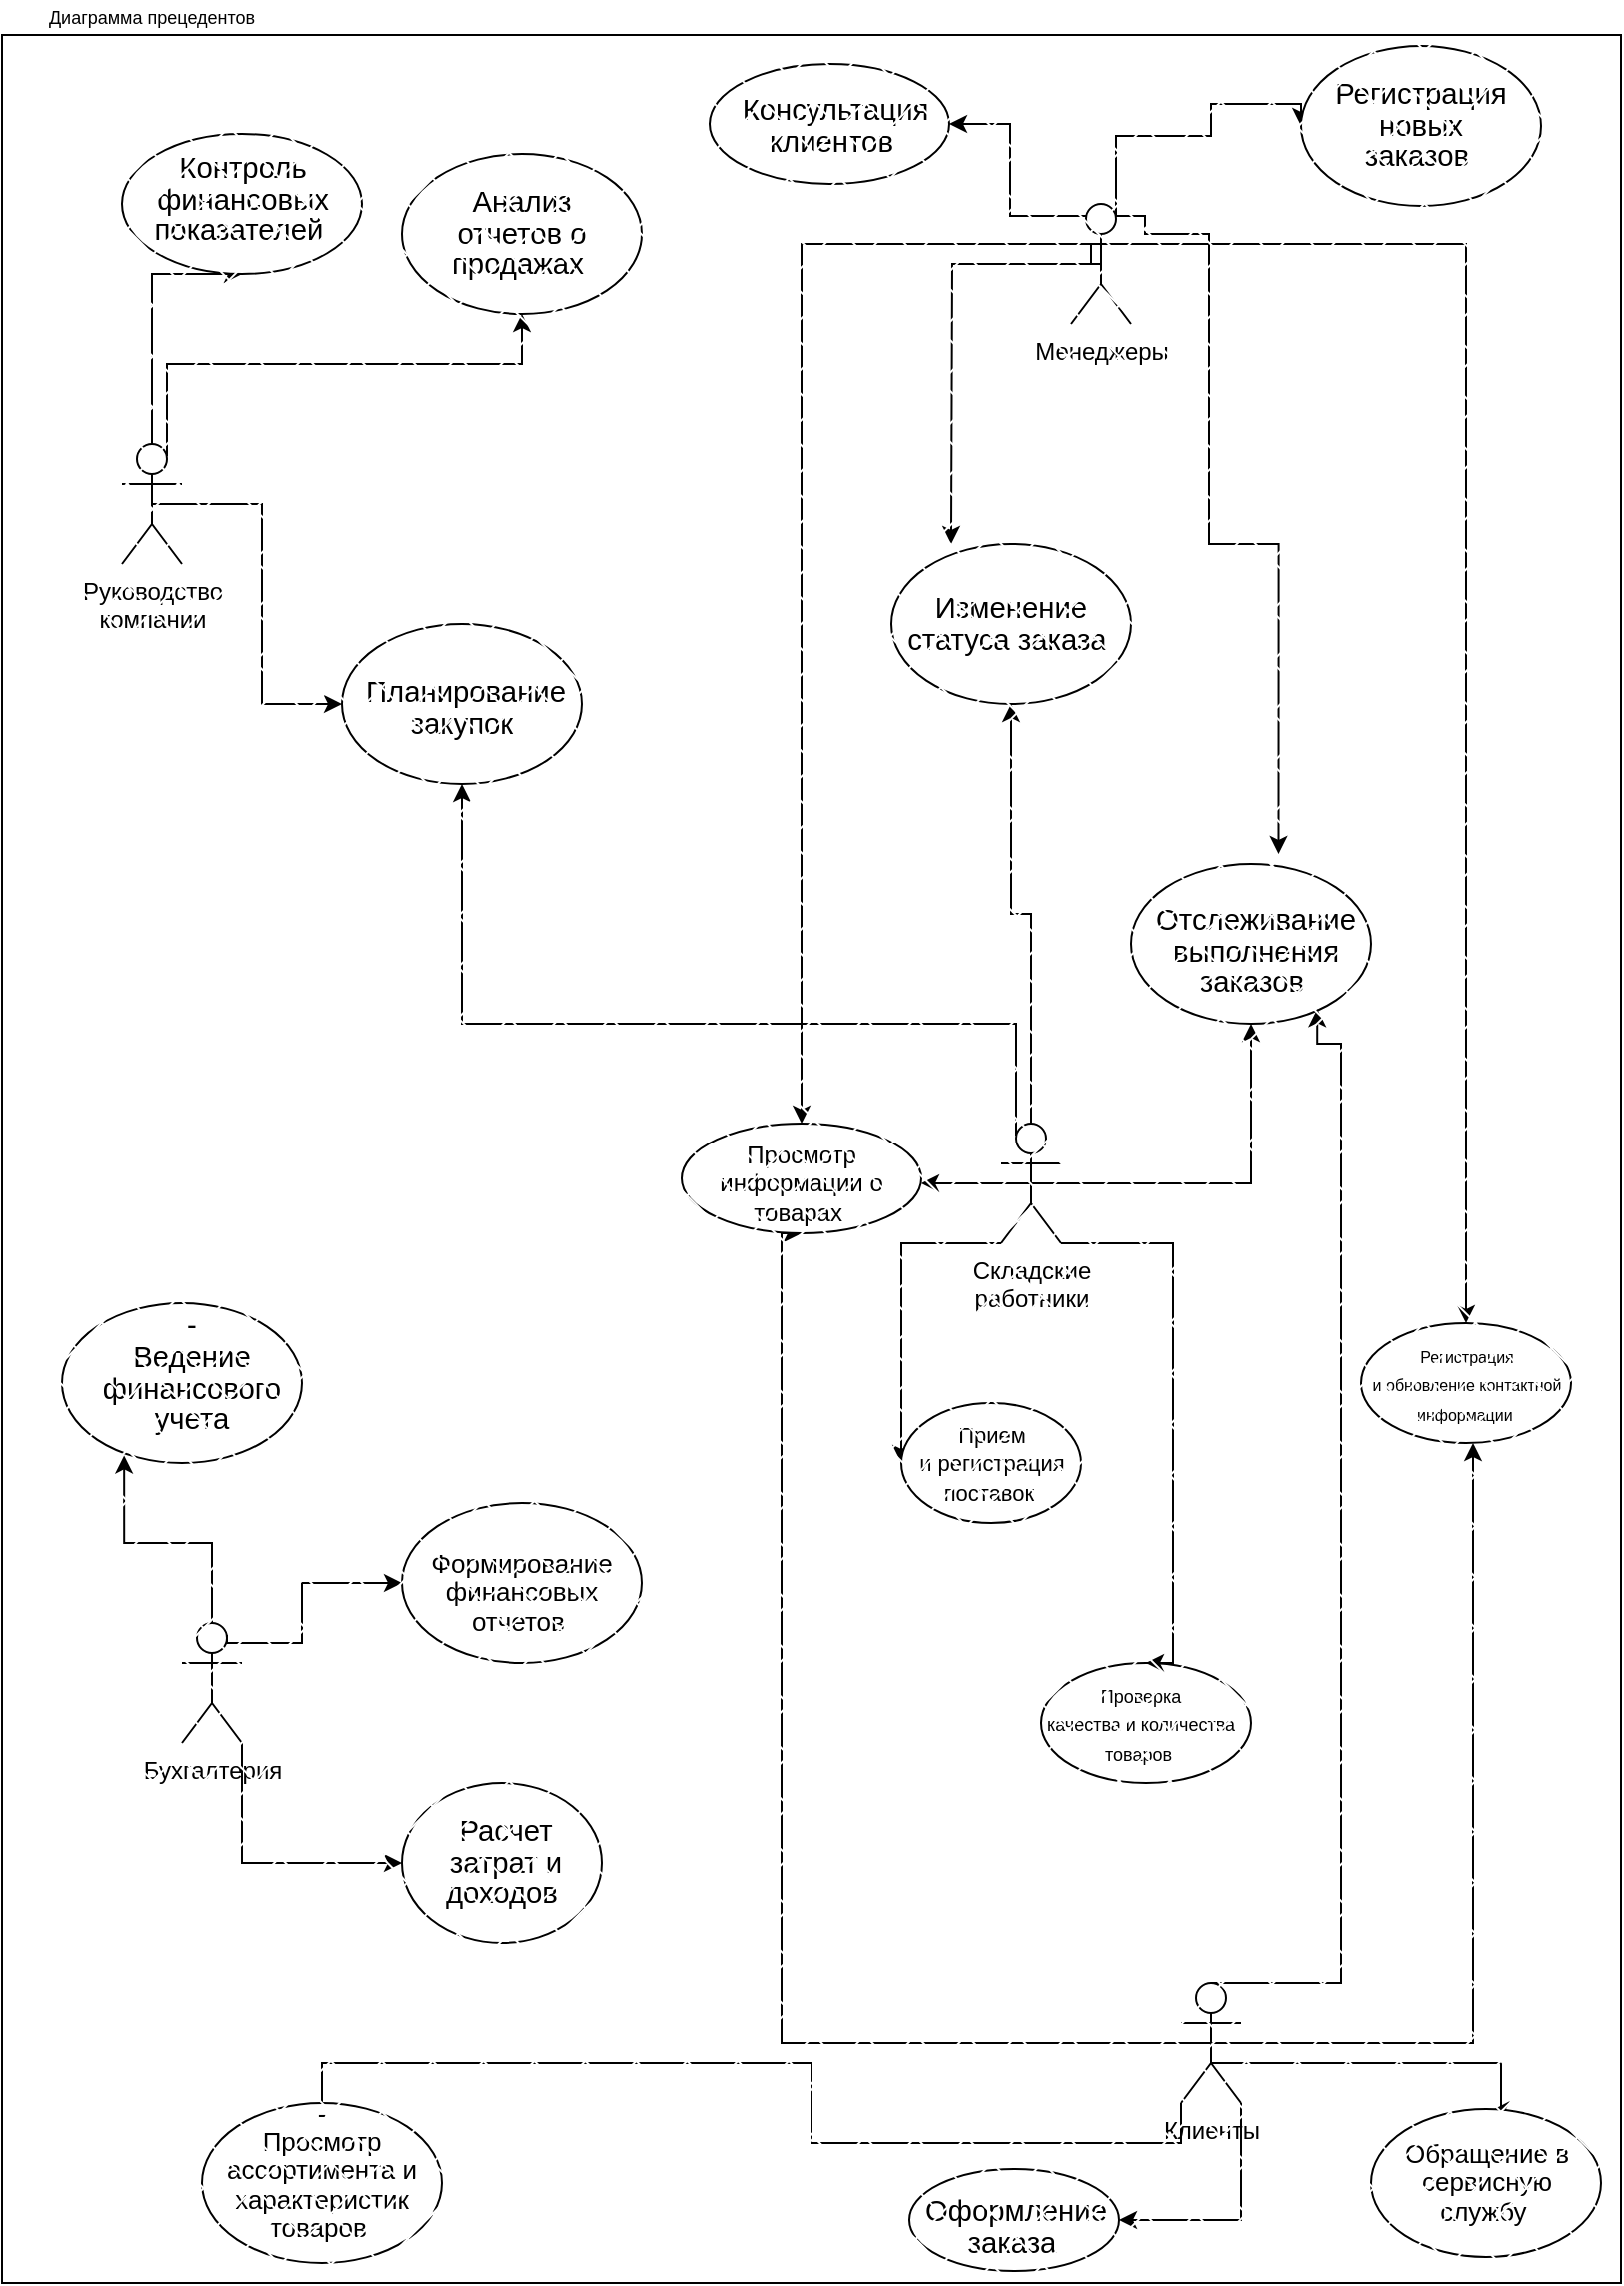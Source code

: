<mxfile version="24.0.8" type="github">
  <diagram name="Страница — 1" id="J6H12MEITPxl5pAKT5ov">
    <mxGraphModel dx="1236" dy="668" grid="1" gridSize="10" guides="1" tooltips="1" connect="1" arrows="1" fold="1" page="1" pageScale="1" pageWidth="827" pageHeight="1169" math="0" shadow="0">
      <root>
        <mxCell id="0" />
        <mxCell id="1" parent="0" />
        <mxCell id="q0NDTEnve2Rrj_Poey3g-35" style="edgeStyle=orthogonalEdgeStyle;rounded=0;orthogonalLoop=1;jettySize=auto;html=1;exitX=0.5;exitY=0.5;exitDx=0;exitDy=0;exitPerimeter=0;entryX=0;entryY=0.5;entryDx=0;entryDy=0;" edge="1" parent="1" source="q0NDTEnve2Rrj_Poey3g-1" target="q0NDTEnve2Rrj_Poey3g-33">
          <mxGeometry relative="1" as="geometry" />
        </mxCell>
        <mxCell id="q0NDTEnve2Rrj_Poey3g-39" style="edgeStyle=orthogonalEdgeStyle;rounded=0;orthogonalLoop=1;jettySize=auto;html=1;exitX=0.5;exitY=0;exitDx=0;exitDy=0;exitPerimeter=0;entryX=0.5;entryY=1;entryDx=0;entryDy=0;" edge="1" parent="1" source="q0NDTEnve2Rrj_Poey3g-1" target="q0NDTEnve2Rrj_Poey3g-37">
          <mxGeometry relative="1" as="geometry">
            <Array as="points">
              <mxPoint x="85" y="145" />
            </Array>
          </mxGeometry>
        </mxCell>
        <mxCell id="q0NDTEnve2Rrj_Poey3g-42" style="edgeStyle=orthogonalEdgeStyle;rounded=0;orthogonalLoop=1;jettySize=auto;html=1;exitX=0.75;exitY=0.1;exitDx=0;exitDy=0;exitPerimeter=0;" edge="1" parent="1" source="q0NDTEnve2Rrj_Poey3g-1" target="q0NDTEnve2Rrj_Poey3g-40">
          <mxGeometry relative="1" as="geometry">
            <Array as="points">
              <mxPoint x="92" y="190" />
              <mxPoint x="270" y="190" />
            </Array>
          </mxGeometry>
        </mxCell>
        <mxCell id="q0NDTEnve2Rrj_Poey3g-1" value="Руководство &lt;br&gt;&lt;div&gt;компании&lt;/div&gt;" style="shape=umlActor;verticalLabelPosition=bottom;verticalAlign=top;html=1;outlineConnect=0;" vertex="1" parent="1">
          <mxGeometry x="70" y="230" width="30" height="60" as="geometry" />
        </mxCell>
        <mxCell id="q0NDTEnve2Rrj_Poey3g-12" style="edgeStyle=orthogonalEdgeStyle;rounded=0;orthogonalLoop=1;jettySize=auto;html=1;exitX=0.5;exitY=0.5;exitDx=0;exitDy=0;exitPerimeter=0;entryX=0.5;entryY=0;entryDx=0;entryDy=0;" edge="1" parent="1" source="q0NDTEnve2Rrj_Poey3g-2" target="q0NDTEnve2Rrj_Poey3g-10">
          <mxGeometry relative="1" as="geometry">
            <Array as="points">
              <mxPoint x="555" y="130" />
              <mxPoint x="410" y="130" />
            </Array>
          </mxGeometry>
        </mxCell>
        <mxCell id="q0NDTEnve2Rrj_Poey3g-18" style="edgeStyle=orthogonalEdgeStyle;rounded=0;orthogonalLoop=1;jettySize=auto;html=1;exitX=0.5;exitY=0.5;exitDx=0;exitDy=0;exitPerimeter=0;" edge="1" parent="1" source="q0NDTEnve2Rrj_Poey3g-2">
          <mxGeometry relative="1" as="geometry">
            <mxPoint x="529.98" y="140" as="sourcePoint" />
            <mxPoint x="484.98" y="280" as="targetPoint" />
          </mxGeometry>
        </mxCell>
        <mxCell id="q0NDTEnve2Rrj_Poey3g-22" style="edgeStyle=orthogonalEdgeStyle;rounded=0;orthogonalLoop=1;jettySize=auto;html=1;exitX=0.5;exitY=0.5;exitDx=0;exitDy=0;exitPerimeter=0;entryX=0.5;entryY=0;entryDx=0;entryDy=0;" edge="1" parent="1" source="q0NDTEnve2Rrj_Poey3g-2" target="q0NDTEnve2Rrj_Poey3g-20">
          <mxGeometry relative="1" as="geometry">
            <Array as="points">
              <mxPoint x="555" y="130" />
              <mxPoint x="743" y="130" />
            </Array>
          </mxGeometry>
        </mxCell>
        <mxCell id="q0NDTEnve2Rrj_Poey3g-30" style="edgeStyle=orthogonalEdgeStyle;rounded=0;orthogonalLoop=1;jettySize=auto;html=1;exitX=0.75;exitY=0.1;exitDx=0;exitDy=0;exitPerimeter=0;entryX=0.5;entryY=0;entryDx=0;entryDy=0;" edge="1" parent="1" source="q0NDTEnve2Rrj_Poey3g-2">
          <mxGeometry relative="1" as="geometry">
            <mxPoint x="581.25" y="111" as="sourcePoint" />
            <mxPoint x="648.75" y="435" as="targetPoint" />
            <Array as="points">
              <mxPoint x="582" y="116" />
              <mxPoint x="582" y="125" />
              <mxPoint x="614" y="125" />
              <mxPoint x="614" y="280" />
              <mxPoint x="649" y="280" />
            </Array>
          </mxGeometry>
        </mxCell>
        <mxCell id="q0NDTEnve2Rrj_Poey3g-45" style="edgeStyle=orthogonalEdgeStyle;rounded=0;orthogonalLoop=1;jettySize=auto;html=1;exitX=0.75;exitY=0.1;exitDx=0;exitDy=0;exitPerimeter=0;entryX=0;entryY=0.5;entryDx=0;entryDy=0;" edge="1" parent="1" source="q0NDTEnve2Rrj_Poey3g-2" target="q0NDTEnve2Rrj_Poey3g-43">
          <mxGeometry relative="1" as="geometry">
            <Array as="points">
              <mxPoint x="615" y="76" />
              <mxPoint x="615" y="60" />
            </Array>
          </mxGeometry>
        </mxCell>
        <mxCell id="q0NDTEnve2Rrj_Poey3g-49" style="edgeStyle=orthogonalEdgeStyle;rounded=0;orthogonalLoop=1;jettySize=auto;html=1;exitX=0.25;exitY=0.1;exitDx=0;exitDy=0;exitPerimeter=0;entryX=1;entryY=0.5;entryDx=0;entryDy=0;" edge="1" parent="1" source="q0NDTEnve2Rrj_Poey3g-2" target="q0NDTEnve2Rrj_Poey3g-47">
          <mxGeometry relative="1" as="geometry" />
        </mxCell>
        <mxCell id="q0NDTEnve2Rrj_Poey3g-2" value="Менеджеры" style="shape=umlActor;verticalLabelPosition=bottom;verticalAlign=top;html=1;outlineConnect=0;" vertex="1" parent="1">
          <mxGeometry x="545" y="110" width="30" height="60" as="geometry" />
        </mxCell>
        <mxCell id="q0NDTEnve2Rrj_Poey3g-59" style="edgeStyle=orthogonalEdgeStyle;rounded=0;orthogonalLoop=1;jettySize=auto;html=1;exitX=0.75;exitY=0.1;exitDx=0;exitDy=0;exitPerimeter=0;" edge="1" parent="1" source="q0NDTEnve2Rrj_Poey3g-3" target="q0NDTEnve2Rrj_Poey3g-60">
          <mxGeometry relative="1" as="geometry">
            <mxPoint x="90.0" y="750" as="targetPoint" />
            <Array as="points">
              <mxPoint x="123" y="830" />
              <mxPoint x="160" y="830" />
              <mxPoint x="160" y="800" />
            </Array>
          </mxGeometry>
        </mxCell>
        <mxCell id="q0NDTEnve2Rrj_Poey3g-66" style="edgeStyle=orthogonalEdgeStyle;rounded=0;orthogonalLoop=1;jettySize=auto;html=1;exitX=1;exitY=1;exitDx=0;exitDy=0;exitPerimeter=0;entryX=0;entryY=0.5;entryDx=0;entryDy=0;" edge="1" parent="1" source="q0NDTEnve2Rrj_Poey3g-3" target="q0NDTEnve2Rrj_Poey3g-64">
          <mxGeometry relative="1" as="geometry" />
        </mxCell>
        <mxCell id="q0NDTEnve2Rrj_Poey3g-3" value="Бухгалтерия" style="shape=umlActor;verticalLabelPosition=bottom;verticalAlign=top;html=1;outlineConnect=0;" vertex="1" parent="1">
          <mxGeometry x="100" y="820" width="30" height="60" as="geometry" />
        </mxCell>
        <mxCell id="q0NDTEnve2Rrj_Poey3g-14" style="edgeStyle=orthogonalEdgeStyle;rounded=0;orthogonalLoop=1;jettySize=auto;html=1;exitX=0.5;exitY=0.5;exitDx=0;exitDy=0;exitPerimeter=0;entryX=1;entryY=0.5;entryDx=0;entryDy=0;" edge="1" parent="1" source="q0NDTEnve2Rrj_Poey3g-4" target="q0NDTEnve2Rrj_Poey3g-11">
          <mxGeometry relative="1" as="geometry" />
        </mxCell>
        <mxCell id="q0NDTEnve2Rrj_Poey3g-19" style="edgeStyle=orthogonalEdgeStyle;rounded=0;orthogonalLoop=1;jettySize=auto;html=1;exitX=0.5;exitY=0;exitDx=0;exitDy=0;exitPerimeter=0;" edge="1" parent="1" source="q0NDTEnve2Rrj_Poey3g-4" target="q0NDTEnve2Rrj_Poey3g-16">
          <mxGeometry relative="1" as="geometry">
            <mxPoint x="515" y="610" as="sourcePoint" />
            <mxPoint x="540" y="380" as="targetPoint" />
            <Array as="points" />
          </mxGeometry>
        </mxCell>
        <mxCell id="q0NDTEnve2Rrj_Poey3g-31" style="edgeStyle=orthogonalEdgeStyle;rounded=0;orthogonalLoop=1;jettySize=auto;html=1;exitX=0.5;exitY=0.5;exitDx=0;exitDy=0;exitPerimeter=0;" edge="1" parent="1" source="q0NDTEnve2Rrj_Poey3g-4" target="q0NDTEnve2Rrj_Poey3g-28">
          <mxGeometry relative="1" as="geometry" />
        </mxCell>
        <mxCell id="q0NDTEnve2Rrj_Poey3g-36" style="edgeStyle=orthogonalEdgeStyle;rounded=0;orthogonalLoop=1;jettySize=auto;html=1;exitX=0.25;exitY=0.1;exitDx=0;exitDy=0;exitPerimeter=0;" edge="1" parent="1" source="q0NDTEnve2Rrj_Poey3g-4">
          <mxGeometry relative="1" as="geometry">
            <mxPoint x="240.0" y="400" as="targetPoint" />
            <Array as="points">
              <mxPoint x="518" y="520" />
              <mxPoint x="240" y="520" />
            </Array>
          </mxGeometry>
        </mxCell>
        <mxCell id="q0NDTEnve2Rrj_Poey3g-55" style="edgeStyle=orthogonalEdgeStyle;rounded=0;orthogonalLoop=1;jettySize=auto;html=1;exitX=0;exitY=1;exitDx=0;exitDy=0;exitPerimeter=0;entryX=0;entryY=0.5;entryDx=0;entryDy=0;" edge="1" parent="1" source="q0NDTEnve2Rrj_Poey3g-4" target="q0NDTEnve2Rrj_Poey3g-50">
          <mxGeometry relative="1" as="geometry">
            <Array as="points">
              <mxPoint x="460" y="630" />
            </Array>
          </mxGeometry>
        </mxCell>
        <mxCell id="q0NDTEnve2Rrj_Poey3g-4" value="Складские &lt;br&gt;работники" style="shape=umlActor;verticalLabelPosition=bottom;verticalAlign=top;html=1;outlineConnect=0;" vertex="1" parent="1">
          <mxGeometry x="510" y="570" width="30" height="60" as="geometry" />
        </mxCell>
        <mxCell id="q0NDTEnve2Rrj_Poey3g-15" style="edgeStyle=orthogonalEdgeStyle;rounded=0;orthogonalLoop=1;jettySize=auto;html=1;exitX=0.5;exitY=0.5;exitDx=0;exitDy=0;exitPerimeter=0;entryX=0.5;entryY=1;entryDx=0;entryDy=0;" edge="1" parent="1" source="q0NDTEnve2Rrj_Poey3g-7" target="q0NDTEnve2Rrj_Poey3g-10">
          <mxGeometry relative="1" as="geometry">
            <mxPoint x="805" y="1070" as="sourcePoint" />
            <mxPoint x="630" y="600" as="targetPoint" />
            <Array as="points">
              <mxPoint x="400" y="1030" />
              <mxPoint x="400" y="625" />
            </Array>
          </mxGeometry>
        </mxCell>
        <mxCell id="q0NDTEnve2Rrj_Poey3g-23" style="edgeStyle=orthogonalEdgeStyle;rounded=0;orthogonalLoop=1;jettySize=auto;html=1;exitX=0.5;exitY=0.5;exitDx=0;exitDy=0;exitPerimeter=0;" edge="1" parent="1" source="q0NDTEnve2Rrj_Poey3g-7">
          <mxGeometry relative="1" as="geometry">
            <mxPoint x="746.25" y="1070" as="sourcePoint" />
            <mxPoint x="746" y="730" as="targetPoint" />
            <Array as="points">
              <mxPoint x="746" y="1030" />
            </Array>
          </mxGeometry>
        </mxCell>
        <mxCell id="q0NDTEnve2Rrj_Poey3g-69" style="edgeStyle=orthogonalEdgeStyle;rounded=0;orthogonalLoop=1;jettySize=auto;html=1;exitX=0;exitY=1;exitDx=0;exitDy=0;exitPerimeter=0;" edge="1" parent="1" source="q0NDTEnve2Rrj_Poey3g-7" target="q0NDTEnve2Rrj_Poey3g-68">
          <mxGeometry relative="1" as="geometry">
            <mxPoint x="170" y="1050" as="targetPoint" />
            <Array as="points">
              <mxPoint x="600" y="1080" />
              <mxPoint x="415" y="1080" />
              <mxPoint x="415" y="1040" />
              <mxPoint x="170" y="1040" />
            </Array>
          </mxGeometry>
        </mxCell>
        <mxCell id="q0NDTEnve2Rrj_Poey3g-74" style="edgeStyle=orthogonalEdgeStyle;rounded=0;orthogonalLoop=1;jettySize=auto;html=1;exitX=1;exitY=1;exitDx=0;exitDy=0;exitPerimeter=0;entryX=1;entryY=0.5;entryDx=0;entryDy=0;" edge="1" parent="1" source="q0NDTEnve2Rrj_Poey3g-7" target="q0NDTEnve2Rrj_Poey3g-70">
          <mxGeometry relative="1" as="geometry" />
        </mxCell>
        <mxCell id="q0NDTEnve2Rrj_Poey3g-77" style="edgeStyle=orthogonalEdgeStyle;rounded=0;orthogonalLoop=1;jettySize=auto;html=1;exitX=0.5;exitY=0.5;exitDx=0;exitDy=0;exitPerimeter=0;entryX=0.524;entryY=0.01;entryDx=0;entryDy=0;entryPerimeter=0;" edge="1" parent="1" source="q0NDTEnve2Rrj_Poey3g-7" target="q0NDTEnve2Rrj_Poey3g-75">
          <mxGeometry relative="1" as="geometry">
            <Array as="points">
              <mxPoint x="615" y="1040" />
              <mxPoint x="760" y="1040" />
            </Array>
          </mxGeometry>
        </mxCell>
        <mxCell id="q0NDTEnve2Rrj_Poey3g-7" value="Клиенты" style="shape=umlActor;verticalLabelPosition=bottom;verticalAlign=top;html=1;outlineConnect=0;" vertex="1" parent="1">
          <mxGeometry x="600" y="1000" width="30" height="60" as="geometry" />
        </mxCell>
        <mxCell id="q0NDTEnve2Rrj_Poey3g-25" value="" style="group" vertex="1" connectable="0" parent="1">
          <mxGeometry x="350" y="570" width="120" height="55" as="geometry" />
        </mxCell>
        <mxCell id="q0NDTEnve2Rrj_Poey3g-10" value="" style="ellipse;whiteSpace=wrap;html=1;" vertex="1" parent="q0NDTEnve2Rrj_Poey3g-25">
          <mxGeometry width="120" height="55" as="geometry" />
        </mxCell>
        <mxCell id="q0NDTEnve2Rrj_Poey3g-11" value="&lt;span style=&quot;line-height: 107%;&quot;&gt;Просмотр&lt;br&gt;информации о товарах&amp;nbsp;&lt;/span&gt;" style="text;html=1;align=center;verticalAlign=middle;whiteSpace=wrap;rounded=0;" vertex="1" parent="q0NDTEnve2Rrj_Poey3g-25">
          <mxGeometry y="15" width="120" height="30" as="geometry" />
        </mxCell>
        <mxCell id="q0NDTEnve2Rrj_Poey3g-26" value="" style="group" vertex="1" connectable="0" parent="1">
          <mxGeometry x="690" y="670" width="105" height="60" as="geometry" />
        </mxCell>
        <mxCell id="q0NDTEnve2Rrj_Poey3g-20" value="" style="ellipse;whiteSpace=wrap;html=1;" vertex="1" parent="q0NDTEnve2Rrj_Poey3g-26">
          <mxGeometry width="105" height="60" as="geometry" />
        </mxCell>
        <mxCell id="q0NDTEnve2Rrj_Poey3g-21" value="&lt;span style=&quot;line-height: 107%; font-size: 8px;&quot;&gt;Регистрация&lt;br&gt;и обновление контактной информации&amp;nbsp;&lt;/span&gt;" style="text;html=1;align=center;verticalAlign=middle;whiteSpace=wrap;rounded=0;" vertex="1" parent="q0NDTEnve2Rrj_Poey3g-26">
          <mxGeometry x="2.5" y="15" width="100" height="30" as="geometry" />
        </mxCell>
        <mxCell id="q0NDTEnve2Rrj_Poey3g-16" value="" style="ellipse;whiteSpace=wrap;html=1;" vertex="1" parent="1">
          <mxGeometry x="455" y="280" width="120" height="80" as="geometry" />
        </mxCell>
        <mxCell id="q0NDTEnve2Rrj_Poey3g-17" value="&lt;span style=&quot;font-size:11.0pt;line-height:107%;&lt;br/&gt;font-family:&amp;quot;Calibri&amp;quot;,sans-serif;mso-ascii-theme-font:minor-latin;mso-fareast-font-family:&lt;br/&gt;Calibri;mso-fareast-theme-font:minor-latin;mso-hansi-theme-font:minor-latin;&lt;br/&gt;mso-bidi-font-family:&amp;quot;Times New Roman&amp;quot;;mso-bidi-theme-font:minor-bidi;&lt;br/&gt;mso-ansi-language:RU;mso-fareast-language:EN-US;mso-bidi-language:AR-SA&quot;&gt;Изменение&lt;br/&gt;статуса заказа&amp;nbsp;&lt;/span&gt;" style="text;html=1;align=center;verticalAlign=middle;whiteSpace=wrap;rounded=0;" vertex="1" parent="1">
          <mxGeometry x="460" y="305" width="110" height="30" as="geometry" />
        </mxCell>
        <mxCell id="q0NDTEnve2Rrj_Poey3g-27" style="edgeStyle=orthogonalEdgeStyle;rounded=0;orthogonalLoop=1;jettySize=auto;html=1;exitX=0.5;exitY=1;exitDx=0;exitDy=0;" edge="1" parent="1" source="q0NDTEnve2Rrj_Poey3g-17" target="q0NDTEnve2Rrj_Poey3g-17">
          <mxGeometry relative="1" as="geometry" />
        </mxCell>
        <mxCell id="q0NDTEnve2Rrj_Poey3g-28" value="" style="ellipse;whiteSpace=wrap;html=1;" vertex="1" parent="1">
          <mxGeometry x="575" y="440" width="120" height="80" as="geometry" />
        </mxCell>
        <mxCell id="q0NDTEnve2Rrj_Poey3g-29" value="&lt;span style=&quot;font-size:11.0pt;line-height:107%;&lt;br/&gt;font-family:&amp;quot;Calibri&amp;quot;,sans-serif;mso-ascii-theme-font:minor-latin;mso-fareast-font-family:&lt;br/&gt;Calibri;mso-fareast-theme-font:minor-latin;mso-hansi-theme-font:minor-latin;&lt;br/&gt;mso-bidi-font-family:&amp;quot;Times New Roman&amp;quot;;mso-bidi-theme-font:minor-bidi;&lt;br/&gt;mso-ansi-language:RU;mso-fareast-language:EN-US;mso-bidi-language:AR-SA&quot;&gt;Отслеживание&lt;br/&gt;выполнения заказов&amp;nbsp;&lt;/span&gt;" style="text;html=1;align=center;verticalAlign=middle;whiteSpace=wrap;rounded=0;" vertex="1" parent="1">
          <mxGeometry x="605" y="469" width="65" height="30" as="geometry" />
        </mxCell>
        <mxCell id="q0NDTEnve2Rrj_Poey3g-32" style="edgeStyle=orthogonalEdgeStyle;rounded=0;orthogonalLoop=1;jettySize=auto;html=1;exitX=0.5;exitY=0;exitDx=0;exitDy=0;exitPerimeter=0;entryX=0.776;entryY=0.908;entryDx=0;entryDy=0;entryPerimeter=0;" edge="1" parent="1" source="q0NDTEnve2Rrj_Poey3g-7" target="q0NDTEnve2Rrj_Poey3g-28">
          <mxGeometry relative="1" as="geometry">
            <mxPoint x="655" y="989.4" as="sourcePoint" />
            <mxPoint x="720" y="520" as="targetPoint" />
            <Array as="points">
              <mxPoint x="680" y="1000" />
              <mxPoint x="680" y="530" />
              <mxPoint x="668" y="530" />
            </Array>
          </mxGeometry>
        </mxCell>
        <mxCell id="q0NDTEnve2Rrj_Poey3g-33" value="" style="ellipse;whiteSpace=wrap;html=1;" vertex="1" parent="1">
          <mxGeometry x="180" y="320" width="120" height="80" as="geometry" />
        </mxCell>
        <mxCell id="q0NDTEnve2Rrj_Poey3g-34" value="&lt;span style=&quot;font-size:11.0pt;line-height:107%;&lt;br/&gt;font-family:&amp;quot;Calibri&amp;quot;,sans-serif;mso-ascii-theme-font:minor-latin;mso-fareast-font-family:&lt;br/&gt;Calibri;mso-fareast-theme-font:minor-latin;mso-hansi-theme-font:minor-latin;&lt;br/&gt;mso-bidi-font-family:&amp;quot;Times New Roman&amp;quot;;mso-bidi-theme-font:minor-bidi;&lt;br/&gt;mso-ansi-language:RU;mso-fareast-language:EN-US;mso-bidi-language:AR-SA&quot;&gt;Планирование&lt;br/&gt;закупок&amp;nbsp;&lt;/span&gt;" style="text;html=1;align=center;verticalAlign=middle;whiteSpace=wrap;rounded=0;" vertex="1" parent="1">
          <mxGeometry x="202" y="347" width="80" height="30" as="geometry" />
        </mxCell>
        <mxCell id="q0NDTEnve2Rrj_Poey3g-37" value="" style="ellipse;whiteSpace=wrap;html=1;" vertex="1" parent="1">
          <mxGeometry x="70" y="75" width="120" height="70" as="geometry" />
        </mxCell>
        <mxCell id="q0NDTEnve2Rrj_Poey3g-38" value="&lt;span style=&quot;font-size:11.0pt;line-height:107%;&lt;br/&gt;font-family:&amp;quot;Calibri&amp;quot;,sans-serif;mso-ascii-theme-font:minor-latin;mso-fareast-font-family:&lt;br/&gt;Calibri;mso-fareast-theme-font:minor-latin;mso-hansi-theme-font:minor-latin;&lt;br/&gt;mso-bidi-font-family:&amp;quot;Times New Roman&amp;quot;;mso-bidi-theme-font:minor-bidi;&lt;br/&gt;mso-ansi-language:RU;mso-fareast-language:EN-US;mso-bidi-language:AR-SA&quot;&gt;Контроль&lt;br/&gt;финансовых показателей&amp;nbsp;&lt;/span&gt;" style="text;html=1;align=center;verticalAlign=middle;whiteSpace=wrap;rounded=0;" vertex="1" parent="1">
          <mxGeometry x="92.5" y="93" width="75" height="30" as="geometry" />
        </mxCell>
        <mxCell id="q0NDTEnve2Rrj_Poey3g-40" value="" style="ellipse;whiteSpace=wrap;html=1;" vertex="1" parent="1">
          <mxGeometry x="210" y="85" width="120" height="80" as="geometry" />
        </mxCell>
        <mxCell id="q0NDTEnve2Rrj_Poey3g-41" value="&lt;span style=&quot;font-size:11.0pt;line-height:107%;&lt;br/&gt;font-family:&amp;quot;Calibri&amp;quot;,sans-serif;mso-ascii-theme-font:minor-latin;mso-fareast-font-family:&lt;br/&gt;Calibri;mso-fareast-theme-font:minor-latin;mso-hansi-theme-font:minor-latin;&lt;br/&gt;mso-bidi-font-family:&amp;quot;Times New Roman&amp;quot;;mso-bidi-theme-font:minor-bidi;&lt;br/&gt;mso-ansi-language:RU;mso-fareast-language:EN-US;mso-bidi-language:AR-SA&quot;&gt;Анализ&lt;br/&gt;отчетов о продажах&amp;nbsp;&lt;/span&gt;" style="text;html=1;align=center;verticalAlign=middle;whiteSpace=wrap;rounded=0;" vertex="1" parent="1">
          <mxGeometry x="220" y="110" width="100" height="30" as="geometry" />
        </mxCell>
        <mxCell id="q0NDTEnve2Rrj_Poey3g-43" value="" style="ellipse;whiteSpace=wrap;html=1;" vertex="1" parent="1">
          <mxGeometry x="660" y="31" width="120" height="80" as="geometry" />
        </mxCell>
        <mxCell id="q0NDTEnve2Rrj_Poey3g-44" value="&lt;span style=&quot;font-size:11.0pt;line-height:107%;&lt;br/&gt;font-family:&amp;quot;Calibri&amp;quot;,sans-serif;mso-ascii-theme-font:minor-latin;mso-fareast-font-family:&lt;br/&gt;Calibri;mso-fareast-theme-font:minor-latin;mso-hansi-theme-font:minor-latin;&lt;br/&gt;mso-bidi-font-family:&amp;quot;Times New Roman&amp;quot;;mso-bidi-theme-font:minor-bidi;&lt;br/&gt;mso-ansi-language:RU;mso-fareast-language:EN-US;mso-bidi-language:AR-SA&quot;&gt;Регистрация&lt;br/&gt;новых заказов&amp;nbsp;&lt;/span&gt;" style="text;html=1;align=center;verticalAlign=middle;whiteSpace=wrap;rounded=0;" vertex="1" parent="1">
          <mxGeometry x="680" y="56" width="80" height="30" as="geometry" />
        </mxCell>
        <mxCell id="q0NDTEnve2Rrj_Poey3g-47" value="" style="ellipse;whiteSpace=wrap;html=1;" vertex="1" parent="1">
          <mxGeometry x="364" y="40" width="120" height="60" as="geometry" />
        </mxCell>
        <mxCell id="q0NDTEnve2Rrj_Poey3g-48" value="&lt;span style=&quot;font-size:11.0pt;line-height:107%;&lt;br/&gt;font-family:&amp;quot;Calibri&amp;quot;,sans-serif;mso-ascii-theme-font:minor-latin;mso-fareast-font-family:&lt;br/&gt;Calibri;mso-fareast-theme-font:minor-latin;mso-hansi-theme-font:minor-latin;&lt;br/&gt;mso-bidi-font-family:&amp;quot;Times New Roman&amp;quot;;mso-bidi-theme-font:minor-bidi;&lt;br/&gt;mso-ansi-language:RU;mso-fareast-language:EN-US;mso-bidi-language:AR-SA&quot;&gt;Консультация&lt;br/&gt;клиентов&amp;nbsp;&lt;/span&gt;" style="text;html=1;align=center;verticalAlign=middle;whiteSpace=wrap;rounded=0;" vertex="1" parent="1">
          <mxGeometry x="392" y="56" width="70" height="30" as="geometry" />
        </mxCell>
        <mxCell id="q0NDTEnve2Rrj_Poey3g-52" value="" style="group" vertex="1" connectable="0" parent="1">
          <mxGeometry x="460" y="710" width="90" height="60" as="geometry" />
        </mxCell>
        <mxCell id="q0NDTEnve2Rrj_Poey3g-50" value="" style="ellipse;whiteSpace=wrap;html=1;" vertex="1" parent="q0NDTEnve2Rrj_Poey3g-52">
          <mxGeometry width="90" height="60" as="geometry" />
        </mxCell>
        <mxCell id="q0NDTEnve2Rrj_Poey3g-51" value="&lt;span style=&quot;line-height: 107%; font-size: 11px;&quot;&gt;Прием&lt;br&gt;и регистрация поставок&amp;nbsp;&lt;/span&gt;" style="text;html=1;align=center;verticalAlign=middle;whiteSpace=wrap;rounded=0;" vertex="1" parent="q0NDTEnve2Rrj_Poey3g-52">
          <mxGeometry x="7.5" y="15" width="75" height="30" as="geometry" />
        </mxCell>
        <mxCell id="q0NDTEnve2Rrj_Poey3g-53" value="" style="ellipse;whiteSpace=wrap;html=1;" vertex="1" parent="1">
          <mxGeometry x="530" y="840" width="105" height="60" as="geometry" />
        </mxCell>
        <mxCell id="q0NDTEnve2Rrj_Poey3g-54" value="&lt;span style=&quot;line-height: 107%; font-size: 9px;&quot;&gt;Проверка&lt;br&gt;качества и количества товаров&amp;nbsp;&lt;/span&gt;" style="text;html=1;align=center;verticalAlign=middle;whiteSpace=wrap;rounded=0;" vertex="1" parent="1">
          <mxGeometry x="530" y="855" width="100" height="30" as="geometry" />
        </mxCell>
        <mxCell id="q0NDTEnve2Rrj_Poey3g-56" style="edgeStyle=orthogonalEdgeStyle;rounded=0;orthogonalLoop=1;jettySize=auto;html=1;exitX=1;exitY=1;exitDx=0;exitDy=0;exitPerimeter=0;entryX=0.5;entryY=0;entryDx=0;entryDy=0;" edge="1" parent="1" source="q0NDTEnve2Rrj_Poey3g-4" target="q0NDTEnve2Rrj_Poey3g-53">
          <mxGeometry relative="1" as="geometry">
            <Array as="points">
              <mxPoint x="596" y="630" />
              <mxPoint x="596" y="840" />
            </Array>
          </mxGeometry>
        </mxCell>
        <mxCell id="q0NDTEnve2Rrj_Poey3g-57" value="" style="ellipse;whiteSpace=wrap;html=1;" vertex="1" parent="1">
          <mxGeometry x="40" y="660" width="120" height="80" as="geometry" />
        </mxCell>
        <mxCell id="q0NDTEnve2Rrj_Poey3g-58" value="&lt;span style=&quot;font-size:11.0pt;line-height:107%;&lt;br/&gt;font-family:&amp;quot;Calibri&amp;quot;,sans-serif;mso-ascii-theme-font:minor-latin;mso-fareast-font-family:&lt;br/&gt;Calibri;mso-fareast-theme-font:minor-latin;mso-hansi-theme-font:minor-latin;&lt;br/&gt;mso-bidi-font-family:&amp;quot;Times New Roman&amp;quot;;mso-bidi-theme-font:minor-bidi;&lt;br/&gt;mso-ansi-language:RU;mso-fareast-language:EN-US;mso-bidi-language:AR-SA&quot;&gt;-&lt;br/&gt;Ведение финансового учета&lt;/span&gt;" style="text;html=1;align=center;verticalAlign=middle;whiteSpace=wrap;rounded=0;" vertex="1" parent="1">
          <mxGeometry x="70" y="680" width="70" height="30" as="geometry" />
        </mxCell>
        <mxCell id="q0NDTEnve2Rrj_Poey3g-60" value="" style="ellipse;whiteSpace=wrap;html=1;" vertex="1" parent="1">
          <mxGeometry x="210.0" y="760" width="120" height="80" as="geometry" />
        </mxCell>
        <mxCell id="q0NDTEnve2Rrj_Poey3g-61" style="edgeStyle=orthogonalEdgeStyle;rounded=0;orthogonalLoop=1;jettySize=auto;html=1;exitX=0.5;exitY=0;exitDx=0;exitDy=0;exitPerimeter=0;entryX=0.259;entryY=0.953;entryDx=0;entryDy=0;entryPerimeter=0;" edge="1" parent="1" source="q0NDTEnve2Rrj_Poey3g-3" target="q0NDTEnve2Rrj_Poey3g-57">
          <mxGeometry relative="1" as="geometry" />
        </mxCell>
        <mxCell id="q0NDTEnve2Rrj_Poey3g-62" value="&lt;span style=&quot;font-size: 13px; line-height: 107%;&quot;&gt;Формирование&lt;br&gt;финансовых отчетов&amp;nbsp;&lt;/span&gt;" style="text;html=1;align=center;verticalAlign=middle;whiteSpace=wrap;rounded=0;" vertex="1" parent="1">
          <mxGeometry x="240" y="790" width="60" height="30" as="geometry" />
        </mxCell>
        <mxCell id="q0NDTEnve2Rrj_Poey3g-64" value="" style="ellipse;whiteSpace=wrap;html=1;" vertex="1" parent="1">
          <mxGeometry x="210" y="900" width="100" height="80" as="geometry" />
        </mxCell>
        <mxCell id="q0NDTEnve2Rrj_Poey3g-65" value="&lt;span style=&quot;font-size:11.0pt;line-height:107%;&lt;br/&gt;font-family:&amp;quot;Calibri&amp;quot;,sans-serif;mso-ascii-theme-font:minor-latin;mso-fareast-font-family:&lt;br/&gt;Calibri;mso-fareast-theme-font:minor-latin;mso-hansi-theme-font:minor-latin;&lt;br/&gt;mso-bidi-font-family:&amp;quot;Times New Roman&amp;quot;;mso-bidi-theme-font:minor-bidi;&lt;br/&gt;mso-ansi-language:RU;mso-fareast-language:EN-US;mso-bidi-language:AR-SA&quot;&gt;Расчет&lt;br/&gt;затрат и доходов&amp;nbsp;&lt;/span&gt;" style="text;html=1;align=center;verticalAlign=middle;whiteSpace=wrap;rounded=0;" vertex="1" parent="1">
          <mxGeometry x="217" y="925" width="90" height="30" as="geometry" />
        </mxCell>
        <mxCell id="q0NDTEnve2Rrj_Poey3g-67" value="" style="ellipse;whiteSpace=wrap;html=1;" vertex="1" parent="1">
          <mxGeometry x="110" y="1060" width="120" height="80" as="geometry" />
        </mxCell>
        <mxCell id="q0NDTEnve2Rrj_Poey3g-68" value="&lt;span style=&quot;font-size: 13px; line-height: 107%;&quot;&gt;-&lt;br&gt;Просмотр ассортимента и характеристик товаров&amp;nbsp;&lt;/span&gt;" style="text;html=1;align=center;verticalAlign=middle;whiteSpace=wrap;rounded=0;" vertex="1" parent="1">
          <mxGeometry x="110" y="1079" width="120" height="30" as="geometry" />
        </mxCell>
        <mxCell id="q0NDTEnve2Rrj_Poey3g-70" value="" style="ellipse;whiteSpace=wrap;html=1;" vertex="1" parent="1">
          <mxGeometry x="464" y="1093" width="105" height="51" as="geometry" />
        </mxCell>
        <mxCell id="q0NDTEnve2Rrj_Poey3g-72" value="&lt;span style=&quot;font-size:11.0pt;line-height:107%;&lt;br/&gt;font-family:&amp;quot;Calibri&amp;quot;,sans-serif;mso-ascii-theme-font:minor-latin;mso-fareast-font-family:&lt;br/&gt;Calibri;mso-fareast-theme-font:minor-latin;mso-hansi-theme-font:minor-latin;&lt;br/&gt;mso-bidi-font-family:&amp;quot;Times New Roman&amp;quot;;mso-bidi-theme-font:minor-bidi;&lt;br/&gt;mso-ansi-language:RU;mso-fareast-language:EN-US;mso-bidi-language:AR-SA&quot;&gt;Оформление&lt;br/&gt;заказа&amp;nbsp;&lt;/span&gt;" style="text;html=1;align=center;verticalAlign=middle;whiteSpace=wrap;rounded=0;" vertex="1" parent="1">
          <mxGeometry x="485" y="1107" width="65" height="30" as="geometry" />
        </mxCell>
        <mxCell id="q0NDTEnve2Rrj_Poey3g-75" value="" style="ellipse;whiteSpace=wrap;html=1;" vertex="1" parent="1">
          <mxGeometry x="695" y="1063" width="115" height="74" as="geometry" />
        </mxCell>
        <mxCell id="q0NDTEnve2Rrj_Poey3g-76" value="&lt;span style=&quot;line-height: 107%;&quot;&gt;&lt;font style=&quot;font-size: 13px;&quot;&gt;Обращение в сервисную службу&amp;nbsp;&lt;/font&gt;&lt;/span&gt;" style="text;html=1;align=center;verticalAlign=middle;whiteSpace=wrap;rounded=0;" vertex="1" parent="1">
          <mxGeometry x="707.5" y="1085" width="90" height="30" as="geometry" />
        </mxCell>
        <mxCell id="q0NDTEnve2Rrj_Poey3g-78" value="" style="rounded=0;whiteSpace=wrap;html=1;fillStyle=cross-hatch;" vertex="1" parent="1">
          <mxGeometry x="10" y="25.5" width="810" height="1124.5" as="geometry" />
        </mxCell>
        <mxCell id="q0NDTEnve2Rrj_Poey3g-79" value="&lt;font style=&quot;font-size: 9px;&quot;&gt;Диаграмма прецедентов&lt;/font&gt;" style="text;html=1;align=center;verticalAlign=middle;whiteSpace=wrap;rounded=0;" vertex="1" parent="1">
          <mxGeometry x="30" y="10" width="110" height="11" as="geometry" />
        </mxCell>
      </root>
    </mxGraphModel>
  </diagram>
</mxfile>
